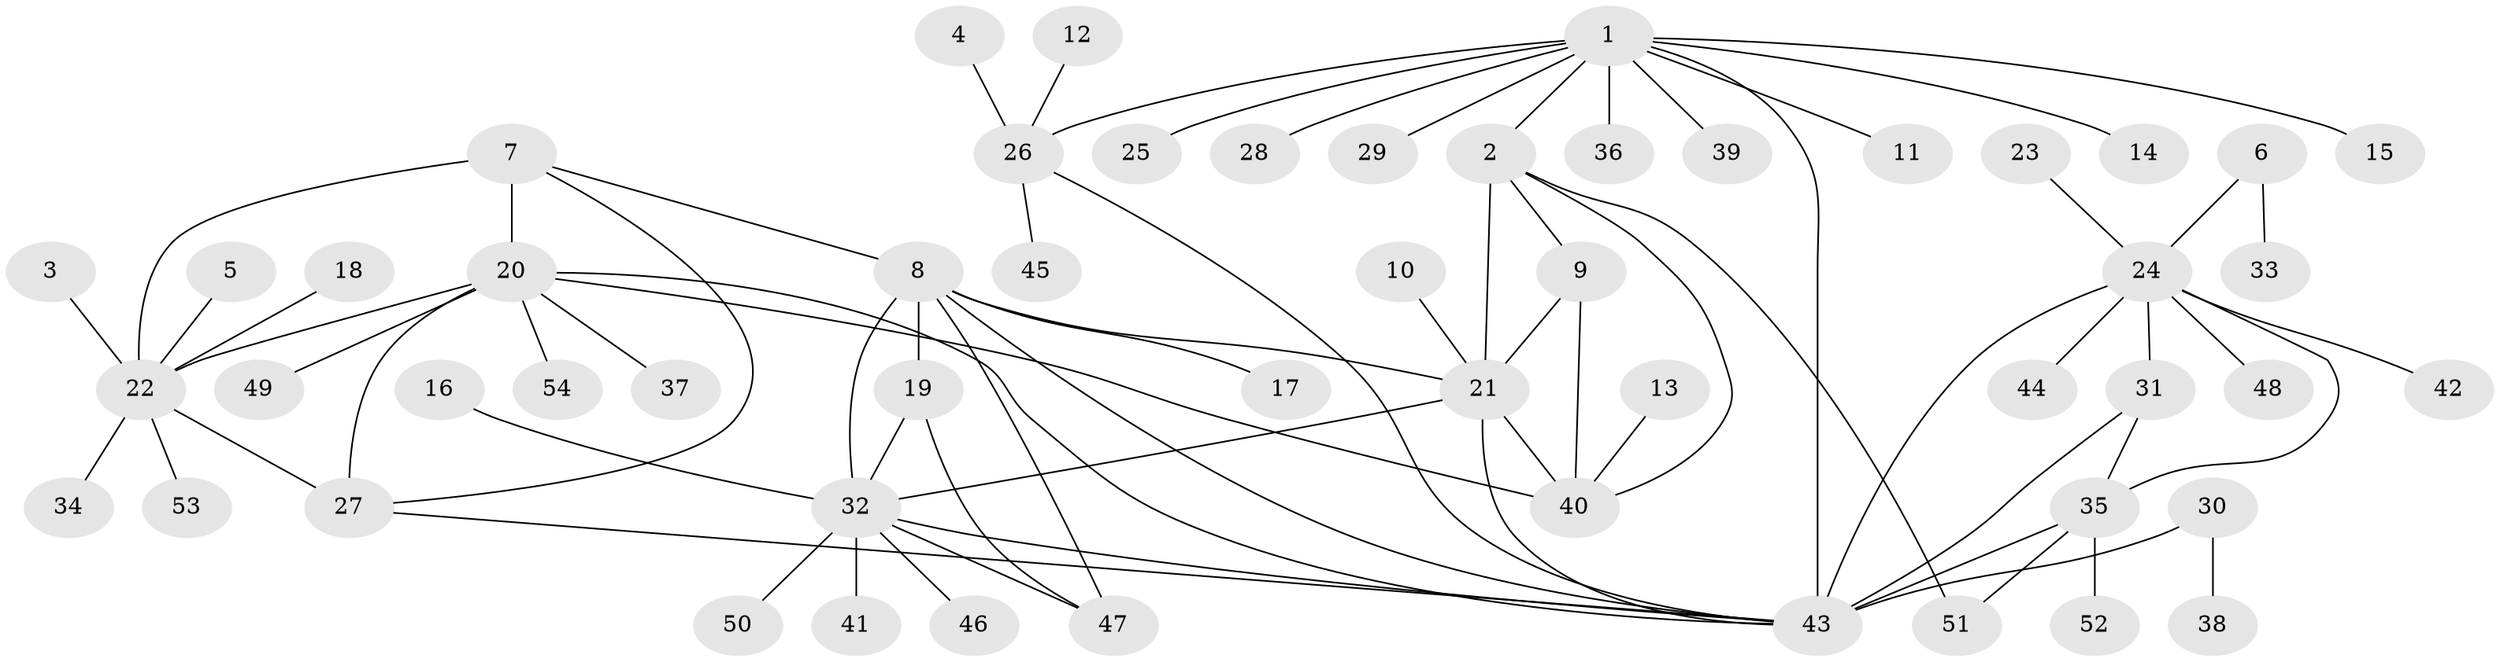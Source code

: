 // original degree distribution, {7: 0.04807692307692308, 10: 0.028846153846153848, 4: 0.019230769230769232, 6: 0.07692307692307693, 11: 0.019230769230769232, 5: 0.019230769230769232, 8: 0.038461538461538464, 1: 0.5769230769230769, 2: 0.14423076923076922, 3: 0.028846153846153848}
// Generated by graph-tools (version 1.1) at 2025/26/03/09/25 03:26:42]
// undirected, 54 vertices, 74 edges
graph export_dot {
graph [start="1"]
  node [color=gray90,style=filled];
  1;
  2;
  3;
  4;
  5;
  6;
  7;
  8;
  9;
  10;
  11;
  12;
  13;
  14;
  15;
  16;
  17;
  18;
  19;
  20;
  21;
  22;
  23;
  24;
  25;
  26;
  27;
  28;
  29;
  30;
  31;
  32;
  33;
  34;
  35;
  36;
  37;
  38;
  39;
  40;
  41;
  42;
  43;
  44;
  45;
  46;
  47;
  48;
  49;
  50;
  51;
  52;
  53;
  54;
  1 -- 2 [weight=1.0];
  1 -- 11 [weight=1.0];
  1 -- 14 [weight=1.0];
  1 -- 15 [weight=1.0];
  1 -- 25 [weight=1.0];
  1 -- 26 [weight=3.0];
  1 -- 28 [weight=1.0];
  1 -- 29 [weight=1.0];
  1 -- 36 [weight=1.0];
  1 -- 39 [weight=1.0];
  1 -- 43 [weight=3.0];
  2 -- 9 [weight=1.0];
  2 -- 21 [weight=2.0];
  2 -- 40 [weight=1.0];
  2 -- 51 [weight=1.0];
  3 -- 22 [weight=1.0];
  4 -- 26 [weight=1.0];
  5 -- 22 [weight=1.0];
  6 -- 24 [weight=1.0];
  6 -- 33 [weight=1.0];
  7 -- 8 [weight=1.0];
  7 -- 20 [weight=2.0];
  7 -- 22 [weight=1.0];
  7 -- 27 [weight=1.0];
  8 -- 17 [weight=1.0];
  8 -- 19 [weight=2.0];
  8 -- 21 [weight=1.0];
  8 -- 32 [weight=2.0];
  8 -- 43 [weight=1.0];
  8 -- 47 [weight=2.0];
  9 -- 21 [weight=2.0];
  9 -- 40 [weight=1.0];
  10 -- 21 [weight=1.0];
  12 -- 26 [weight=1.0];
  13 -- 40 [weight=1.0];
  16 -- 32 [weight=1.0];
  18 -- 22 [weight=1.0];
  19 -- 32 [weight=1.0];
  19 -- 47 [weight=1.0];
  20 -- 22 [weight=2.0];
  20 -- 27 [weight=2.0];
  20 -- 37 [weight=1.0];
  20 -- 40 [weight=1.0];
  20 -- 43 [weight=1.0];
  20 -- 49 [weight=1.0];
  20 -- 54 [weight=1.0];
  21 -- 32 [weight=1.0];
  21 -- 40 [weight=2.0];
  21 -- 43 [weight=1.0];
  22 -- 27 [weight=1.0];
  22 -- 34 [weight=1.0];
  22 -- 53 [weight=1.0];
  23 -- 24 [weight=1.0];
  24 -- 31 [weight=1.0];
  24 -- 35 [weight=1.0];
  24 -- 42 [weight=1.0];
  24 -- 43 [weight=2.0];
  24 -- 44 [weight=1.0];
  24 -- 48 [weight=1.0];
  26 -- 43 [weight=2.0];
  26 -- 45 [weight=1.0];
  27 -- 43 [weight=1.0];
  30 -- 38 [weight=1.0];
  30 -- 43 [weight=1.0];
  31 -- 35 [weight=1.0];
  31 -- 43 [weight=2.0];
  32 -- 41 [weight=1.0];
  32 -- 43 [weight=1.0];
  32 -- 46 [weight=1.0];
  32 -- 47 [weight=1.0];
  32 -- 50 [weight=1.0];
  35 -- 43 [weight=2.0];
  35 -- 51 [weight=1.0];
  35 -- 52 [weight=1.0];
}
